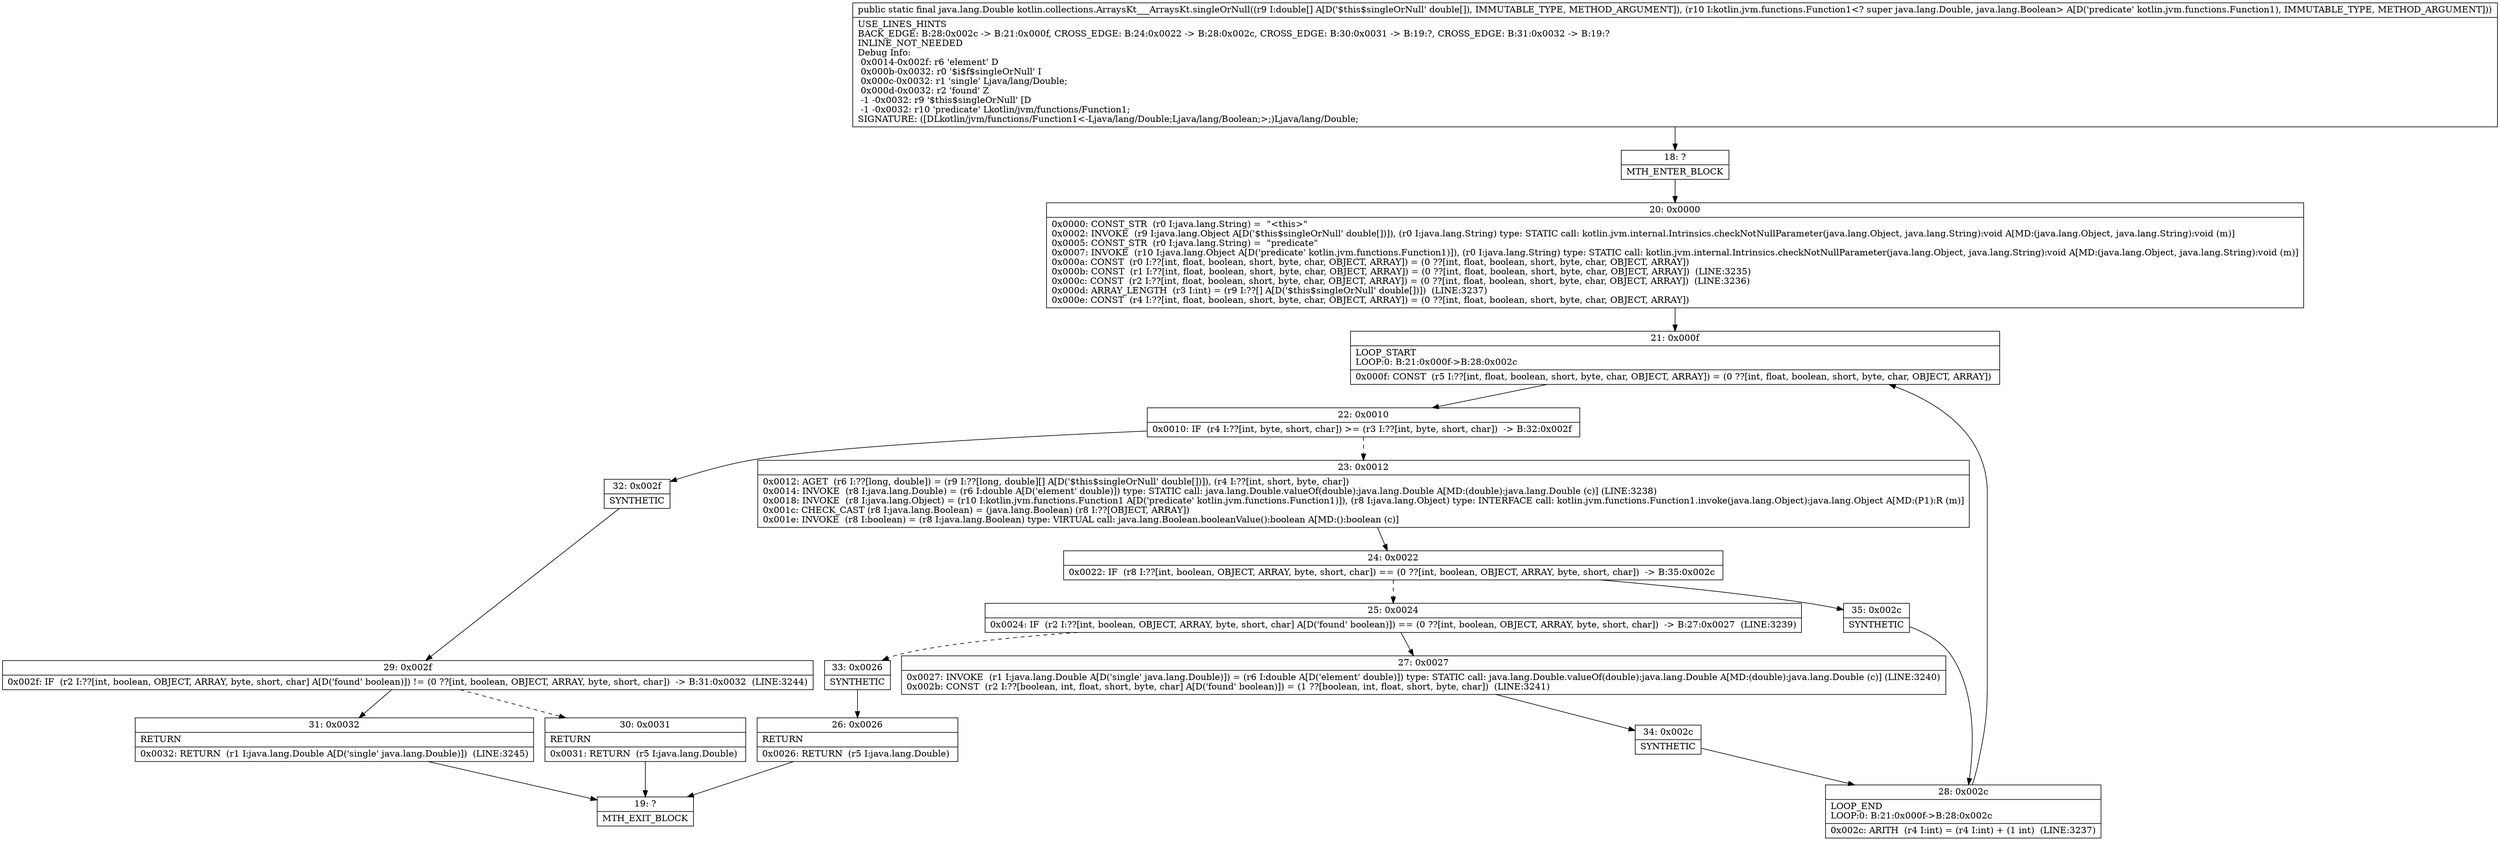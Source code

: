 digraph "CFG forkotlin.collections.ArraysKt___ArraysKt.singleOrNull([DLkotlin\/jvm\/functions\/Function1;)Ljava\/lang\/Double;" {
Node_18 [shape=record,label="{18\:\ ?|MTH_ENTER_BLOCK\l}"];
Node_20 [shape=record,label="{20\:\ 0x0000|0x0000: CONST_STR  (r0 I:java.lang.String) =  \"\<this\>\" \l0x0002: INVOKE  (r9 I:java.lang.Object A[D('$this$singleOrNull' double[])]), (r0 I:java.lang.String) type: STATIC call: kotlin.jvm.internal.Intrinsics.checkNotNullParameter(java.lang.Object, java.lang.String):void A[MD:(java.lang.Object, java.lang.String):void (m)]\l0x0005: CONST_STR  (r0 I:java.lang.String) =  \"predicate\" \l0x0007: INVOKE  (r10 I:java.lang.Object A[D('predicate' kotlin.jvm.functions.Function1)]), (r0 I:java.lang.String) type: STATIC call: kotlin.jvm.internal.Intrinsics.checkNotNullParameter(java.lang.Object, java.lang.String):void A[MD:(java.lang.Object, java.lang.String):void (m)]\l0x000a: CONST  (r0 I:??[int, float, boolean, short, byte, char, OBJECT, ARRAY]) = (0 ??[int, float, boolean, short, byte, char, OBJECT, ARRAY]) \l0x000b: CONST  (r1 I:??[int, float, boolean, short, byte, char, OBJECT, ARRAY]) = (0 ??[int, float, boolean, short, byte, char, OBJECT, ARRAY])  (LINE:3235)\l0x000c: CONST  (r2 I:??[int, float, boolean, short, byte, char, OBJECT, ARRAY]) = (0 ??[int, float, boolean, short, byte, char, OBJECT, ARRAY])  (LINE:3236)\l0x000d: ARRAY_LENGTH  (r3 I:int) = (r9 I:??[] A[D('$this$singleOrNull' double[])])  (LINE:3237)\l0x000e: CONST  (r4 I:??[int, float, boolean, short, byte, char, OBJECT, ARRAY]) = (0 ??[int, float, boolean, short, byte, char, OBJECT, ARRAY]) \l}"];
Node_21 [shape=record,label="{21\:\ 0x000f|LOOP_START\lLOOP:0: B:21:0x000f\-\>B:28:0x002c\l|0x000f: CONST  (r5 I:??[int, float, boolean, short, byte, char, OBJECT, ARRAY]) = (0 ??[int, float, boolean, short, byte, char, OBJECT, ARRAY]) \l}"];
Node_22 [shape=record,label="{22\:\ 0x0010|0x0010: IF  (r4 I:??[int, byte, short, char]) \>= (r3 I:??[int, byte, short, char])  \-\> B:32:0x002f \l}"];
Node_23 [shape=record,label="{23\:\ 0x0012|0x0012: AGET  (r6 I:??[long, double]) = (r9 I:??[long, double][] A[D('$this$singleOrNull' double[])]), (r4 I:??[int, short, byte, char]) \l0x0014: INVOKE  (r8 I:java.lang.Double) = (r6 I:double A[D('element' double)]) type: STATIC call: java.lang.Double.valueOf(double):java.lang.Double A[MD:(double):java.lang.Double (c)] (LINE:3238)\l0x0018: INVOKE  (r8 I:java.lang.Object) = (r10 I:kotlin.jvm.functions.Function1 A[D('predicate' kotlin.jvm.functions.Function1)]), (r8 I:java.lang.Object) type: INTERFACE call: kotlin.jvm.functions.Function1.invoke(java.lang.Object):java.lang.Object A[MD:(P1):R (m)]\l0x001c: CHECK_CAST (r8 I:java.lang.Boolean) = (java.lang.Boolean) (r8 I:??[OBJECT, ARRAY]) \l0x001e: INVOKE  (r8 I:boolean) = (r8 I:java.lang.Boolean) type: VIRTUAL call: java.lang.Boolean.booleanValue():boolean A[MD:():boolean (c)]\l}"];
Node_24 [shape=record,label="{24\:\ 0x0022|0x0022: IF  (r8 I:??[int, boolean, OBJECT, ARRAY, byte, short, char]) == (0 ??[int, boolean, OBJECT, ARRAY, byte, short, char])  \-\> B:35:0x002c \l}"];
Node_25 [shape=record,label="{25\:\ 0x0024|0x0024: IF  (r2 I:??[int, boolean, OBJECT, ARRAY, byte, short, char] A[D('found' boolean)]) == (0 ??[int, boolean, OBJECT, ARRAY, byte, short, char])  \-\> B:27:0x0027  (LINE:3239)\l}"];
Node_27 [shape=record,label="{27\:\ 0x0027|0x0027: INVOKE  (r1 I:java.lang.Double A[D('single' java.lang.Double)]) = (r6 I:double A[D('element' double)]) type: STATIC call: java.lang.Double.valueOf(double):java.lang.Double A[MD:(double):java.lang.Double (c)] (LINE:3240)\l0x002b: CONST  (r2 I:??[boolean, int, float, short, byte, char] A[D('found' boolean)]) = (1 ??[boolean, int, float, short, byte, char])  (LINE:3241)\l}"];
Node_34 [shape=record,label="{34\:\ 0x002c|SYNTHETIC\l}"];
Node_28 [shape=record,label="{28\:\ 0x002c|LOOP_END\lLOOP:0: B:21:0x000f\-\>B:28:0x002c\l|0x002c: ARITH  (r4 I:int) = (r4 I:int) + (1 int)  (LINE:3237)\l}"];
Node_33 [shape=record,label="{33\:\ 0x0026|SYNTHETIC\l}"];
Node_26 [shape=record,label="{26\:\ 0x0026|RETURN\l|0x0026: RETURN  (r5 I:java.lang.Double) \l}"];
Node_19 [shape=record,label="{19\:\ ?|MTH_EXIT_BLOCK\l}"];
Node_35 [shape=record,label="{35\:\ 0x002c|SYNTHETIC\l}"];
Node_32 [shape=record,label="{32\:\ 0x002f|SYNTHETIC\l}"];
Node_29 [shape=record,label="{29\:\ 0x002f|0x002f: IF  (r2 I:??[int, boolean, OBJECT, ARRAY, byte, short, char] A[D('found' boolean)]) != (0 ??[int, boolean, OBJECT, ARRAY, byte, short, char])  \-\> B:31:0x0032  (LINE:3244)\l}"];
Node_30 [shape=record,label="{30\:\ 0x0031|RETURN\l|0x0031: RETURN  (r5 I:java.lang.Double) \l}"];
Node_31 [shape=record,label="{31\:\ 0x0032|RETURN\l|0x0032: RETURN  (r1 I:java.lang.Double A[D('single' java.lang.Double)])  (LINE:3245)\l}"];
MethodNode[shape=record,label="{public static final java.lang.Double kotlin.collections.ArraysKt___ArraysKt.singleOrNull((r9 I:double[] A[D('$this$singleOrNull' double[]), IMMUTABLE_TYPE, METHOD_ARGUMENT]), (r10 I:kotlin.jvm.functions.Function1\<? super java.lang.Double, java.lang.Boolean\> A[D('predicate' kotlin.jvm.functions.Function1), IMMUTABLE_TYPE, METHOD_ARGUMENT]))  | USE_LINES_HINTS\lBACK_EDGE: B:28:0x002c \-\> B:21:0x000f, CROSS_EDGE: B:24:0x0022 \-\> B:28:0x002c, CROSS_EDGE: B:30:0x0031 \-\> B:19:?, CROSS_EDGE: B:31:0x0032 \-\> B:19:?\lINLINE_NOT_NEEDED\lDebug Info:\l  0x0014\-0x002f: r6 'element' D\l  0x000b\-0x0032: r0 '$i$f$singleOrNull' I\l  0x000c\-0x0032: r1 'single' Ljava\/lang\/Double;\l  0x000d\-0x0032: r2 'found' Z\l  \-1 \-0x0032: r9 '$this$singleOrNull' [D\l  \-1 \-0x0032: r10 'predicate' Lkotlin\/jvm\/functions\/Function1;\lSIGNATURE: ([DLkotlin\/jvm\/functions\/Function1\<\-Ljava\/lang\/Double;Ljava\/lang\/Boolean;\>;)Ljava\/lang\/Double;\l}"];
MethodNode -> Node_18;Node_18 -> Node_20;
Node_20 -> Node_21;
Node_21 -> Node_22;
Node_22 -> Node_23[style=dashed];
Node_22 -> Node_32;
Node_23 -> Node_24;
Node_24 -> Node_25[style=dashed];
Node_24 -> Node_35;
Node_25 -> Node_27;
Node_25 -> Node_33[style=dashed];
Node_27 -> Node_34;
Node_34 -> Node_28;
Node_28 -> Node_21;
Node_33 -> Node_26;
Node_26 -> Node_19;
Node_35 -> Node_28;
Node_32 -> Node_29;
Node_29 -> Node_30[style=dashed];
Node_29 -> Node_31;
Node_30 -> Node_19;
Node_31 -> Node_19;
}

